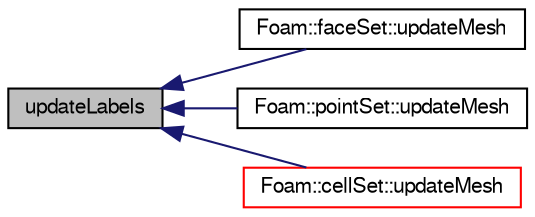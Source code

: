 digraph "updateLabels"
{
  bgcolor="transparent";
  edge [fontname="FreeSans",fontsize="10",labelfontname="FreeSans",labelfontsize="10"];
  node [fontname="FreeSans",fontsize="10",shape=record];
  rankdir="LR";
  Node958 [label="updateLabels",height=0.2,width=0.4,color="black", fillcolor="grey75", style="filled", fontcolor="black"];
  Node958 -> Node959 [dir="back",color="midnightblue",fontsize="10",style="solid",fontname="FreeSans"];
  Node959 [label="Foam::faceSet::updateMesh",height=0.2,width=0.4,color="black",URL="$a25446.html#ac7d581e56f61ad4d997421e3a7470d42",tooltip="Update any stored data for new labels. "];
  Node958 -> Node960 [dir="back",color="midnightblue",fontsize="10",style="solid",fontname="FreeSans"];
  Node960 [label="Foam::pointSet::updateMesh",height=0.2,width=0.4,color="black",URL="$a25454.html#ac7d581e56f61ad4d997421e3a7470d42",tooltip="Update any stored data for new labels. "];
  Node958 -> Node961 [dir="back",color="midnightblue",fontsize="10",style="solid",fontname="FreeSans"];
  Node961 [label="Foam::cellSet::updateMesh",height=0.2,width=0.4,color="red",URL="$a25438.html#ac7d581e56f61ad4d997421e3a7470d42",tooltip="Update any stored data for new labels. "];
}

